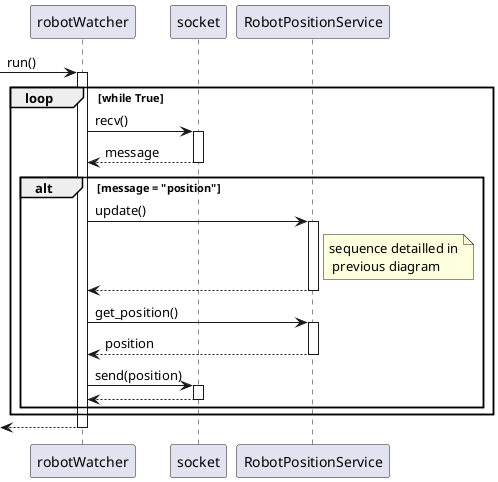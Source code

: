 @startuml

participant "robotWatcher" as watcher

[-> watcher : run()
activate watcher

loop while True

participant socket
watcher -> socket : recv()
activate socket
socket --> watcher : message
deactivate socket

alt message = "position"
participant RobotPositionService as position
watcher -> position : update()
activate position
note right of position : sequence detailled in\n previous diagram
position --> watcher
deactivate position

watcher -> position : get_position()
activate position
position --> watcher : position
deactivate position

watcher -> socket : send(position)
activate socket
socket --> watcher
deactivate socket

end
end

watcher -->[
deactivate watcher

@enduml